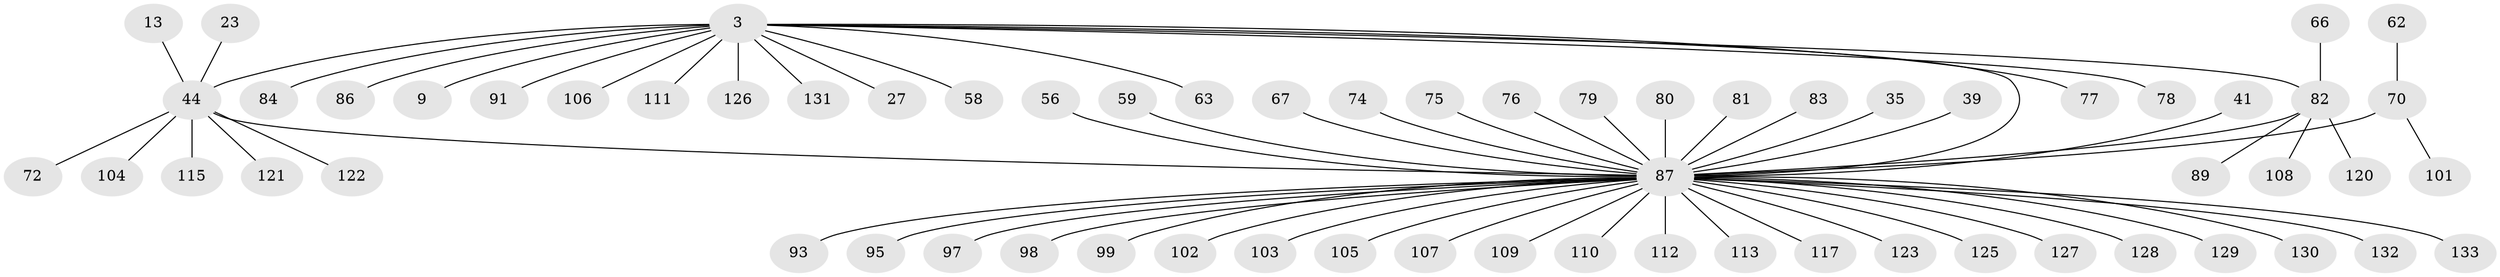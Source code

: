 // original degree distribution, {1: 0.6165413533834586, 33: 0.007518796992481203, 19: 0.007518796992481203, 2: 0.21804511278195488, 4: 0.07518796992481203, 3: 0.045112781954887216, 11: 0.007518796992481203, 8: 0.007518796992481203, 6: 0.007518796992481203, 5: 0.007518796992481203}
// Generated by graph-tools (version 1.1) at 2025/48/03/09/25 04:48:44]
// undirected, 66 vertices, 67 edges
graph export_dot {
graph [start="1"]
  node [color=gray90,style=filled];
  3;
  9;
  13;
  23;
  27;
  35;
  39;
  41 [super="+32"];
  44 [super="+7+34"];
  56;
  58;
  59;
  62;
  63;
  66;
  67;
  70 [super="+43"];
  72;
  74;
  75 [super="+64"];
  76 [super="+57"];
  77;
  78 [super="+38"];
  79 [super="+17"];
  80;
  81;
  82 [super="+48"];
  83;
  84;
  86 [super="+73"];
  87 [super="+55+15+18+20+21+30"];
  89;
  91;
  93 [super="+33+71"];
  95 [super="+53"];
  97;
  98 [super="+60"];
  99;
  101;
  102;
  103 [super="+52+61"];
  104 [super="+96"];
  105 [super="+49"];
  106;
  107;
  108;
  109 [super="+100"];
  110 [super="+68"];
  111;
  112 [super="+85"];
  113;
  115;
  117;
  120;
  121 [super="+42"];
  122;
  123;
  125;
  126;
  127;
  128 [super="+40+45+47+54+118+119"];
  129;
  130 [super="+90"];
  131;
  132;
  133 [super="+124"];
  3 -- 9;
  3 -- 27;
  3 -- 44 [weight=3];
  3 -- 58;
  3 -- 63;
  3 -- 77;
  3 -- 82 [weight=2];
  3 -- 84;
  3 -- 91;
  3 -- 106;
  3 -- 111;
  3 -- 126;
  3 -- 131;
  3 -- 78;
  3 -- 86;
  3 -- 87;
  13 -- 44;
  23 -- 44;
  35 -- 87;
  39 -- 87;
  41 -- 87;
  44 -- 72;
  44 -- 122;
  44 -- 115;
  44 -- 121;
  44 -- 104;
  44 -- 87 [weight=2];
  56 -- 87;
  59 -- 87;
  62 -- 70;
  66 -- 82;
  67 -- 87;
  70 -- 101;
  70 -- 87 [weight=2];
  74 -- 87;
  75 -- 87;
  76 -- 87;
  79 -- 87;
  80 -- 87;
  81 -- 87;
  82 -- 89;
  82 -- 120;
  82 -- 87;
  82 -- 108;
  83 -- 87;
  87 -- 128;
  87 -- 129;
  87 -- 130;
  87 -- 132;
  87 -- 133;
  87 -- 93;
  87 -- 95;
  87 -- 97;
  87 -- 98;
  87 -- 99;
  87 -- 102;
  87 -- 103;
  87 -- 105;
  87 -- 107;
  87 -- 109;
  87 -- 110;
  87 -- 112 [weight=2];
  87 -- 113;
  87 -- 117;
  87 -- 123;
  87 -- 125;
  87 -- 127;
}
